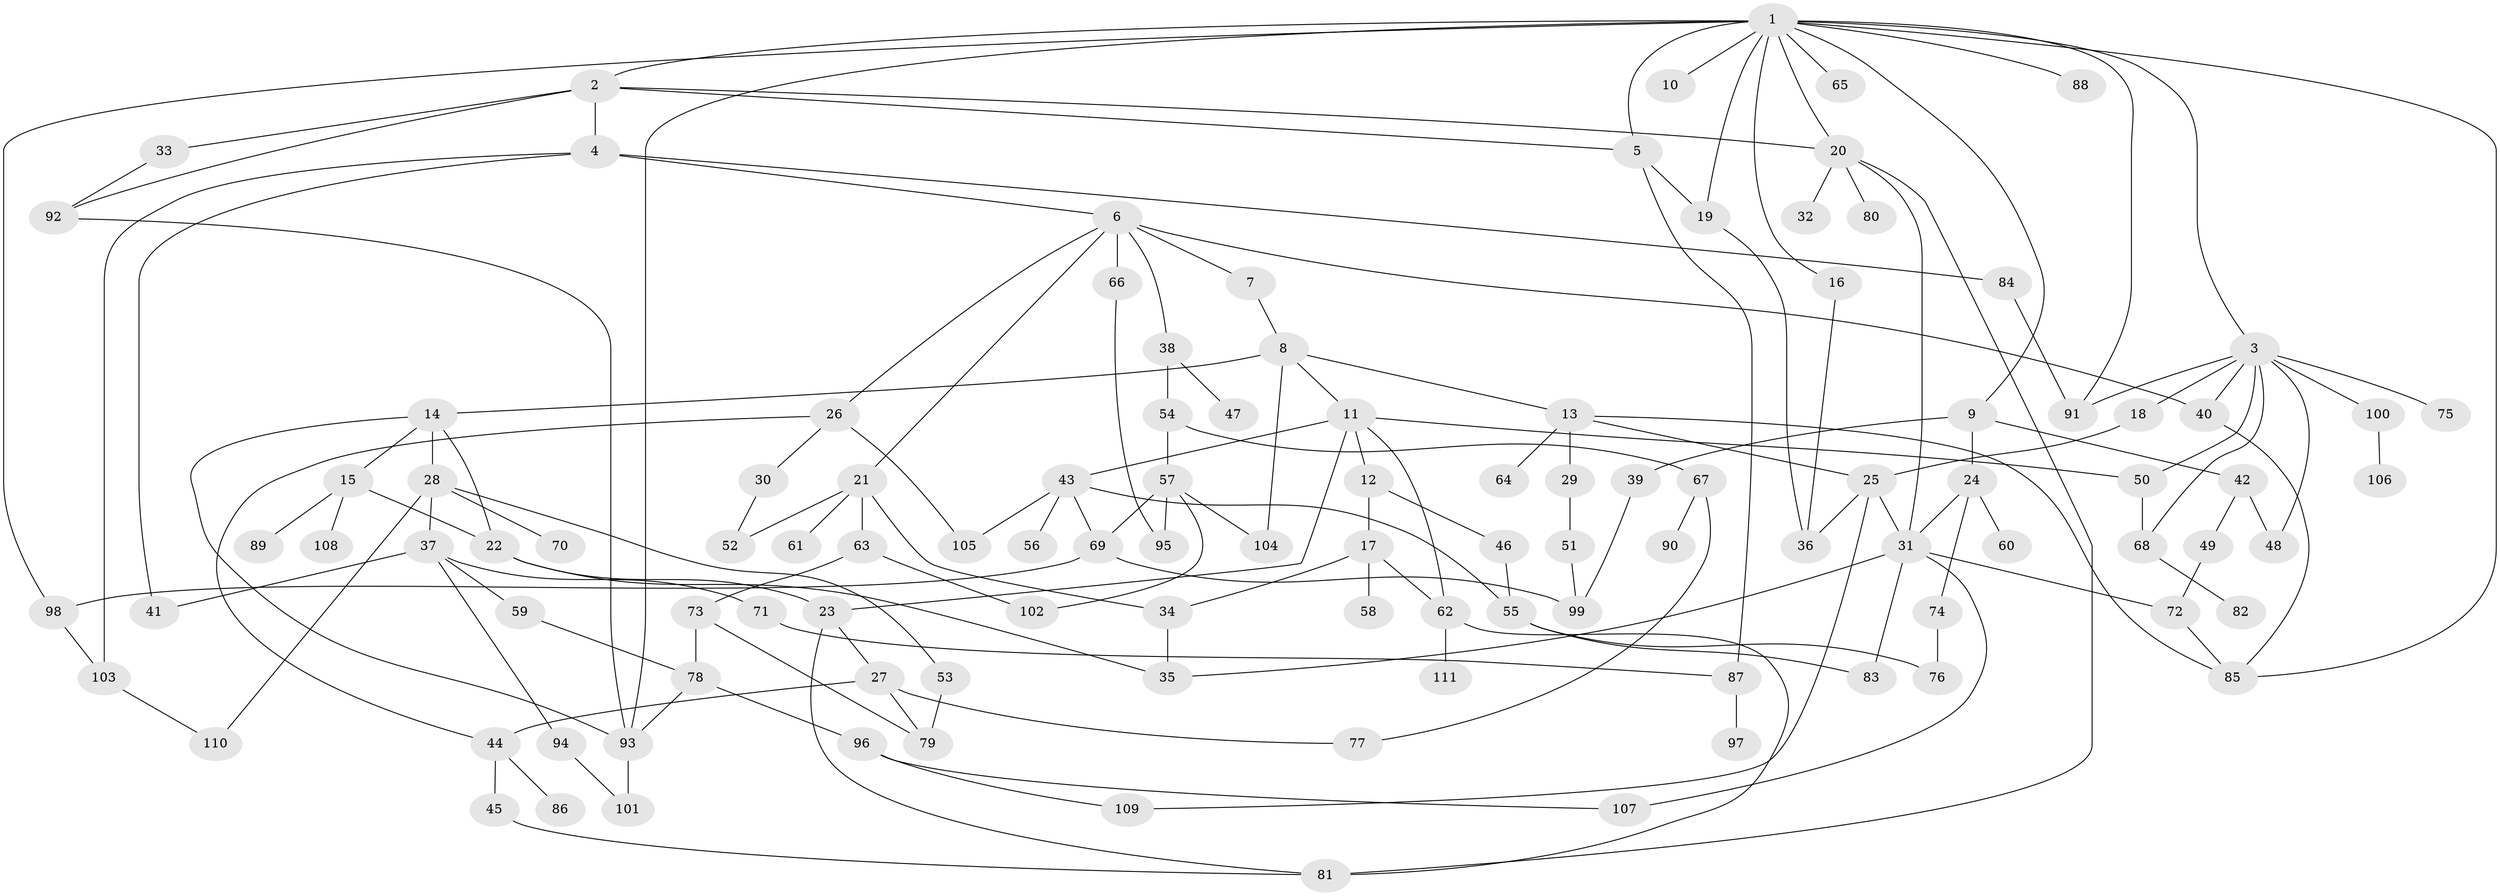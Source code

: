 // Generated by graph-tools (version 1.1) at 2025/00/03/09/25 03:00:58]
// undirected, 111 vertices, 165 edges
graph export_dot {
graph [start="1"]
  node [color=gray90,style=filled];
  1;
  2;
  3;
  4;
  5;
  6;
  7;
  8;
  9;
  10;
  11;
  12;
  13;
  14;
  15;
  16;
  17;
  18;
  19;
  20;
  21;
  22;
  23;
  24;
  25;
  26;
  27;
  28;
  29;
  30;
  31;
  32;
  33;
  34;
  35;
  36;
  37;
  38;
  39;
  40;
  41;
  42;
  43;
  44;
  45;
  46;
  47;
  48;
  49;
  50;
  51;
  52;
  53;
  54;
  55;
  56;
  57;
  58;
  59;
  60;
  61;
  62;
  63;
  64;
  65;
  66;
  67;
  68;
  69;
  70;
  71;
  72;
  73;
  74;
  75;
  76;
  77;
  78;
  79;
  80;
  81;
  82;
  83;
  84;
  85;
  86;
  87;
  88;
  89;
  90;
  91;
  92;
  93;
  94;
  95;
  96;
  97;
  98;
  99;
  100;
  101;
  102;
  103;
  104;
  105;
  106;
  107;
  108;
  109;
  110;
  111;
  1 -- 2;
  1 -- 3;
  1 -- 9;
  1 -- 10;
  1 -- 16;
  1 -- 19;
  1 -- 20;
  1 -- 65;
  1 -- 88;
  1 -- 93;
  1 -- 5;
  1 -- 85;
  1 -- 91;
  1 -- 98;
  2 -- 4;
  2 -- 5;
  2 -- 33;
  2 -- 92;
  2 -- 20;
  3 -- 18;
  3 -- 48;
  3 -- 68;
  3 -- 75;
  3 -- 91;
  3 -- 100;
  3 -- 50;
  3 -- 40;
  4 -- 6;
  4 -- 84;
  4 -- 103;
  4 -- 41;
  5 -- 87;
  5 -- 19;
  6 -- 7;
  6 -- 21;
  6 -- 26;
  6 -- 38;
  6 -- 40;
  6 -- 66;
  7 -- 8;
  8 -- 11;
  8 -- 13;
  8 -- 14;
  8 -- 104;
  9 -- 24;
  9 -- 39;
  9 -- 42;
  11 -- 12;
  11 -- 23;
  11 -- 43;
  11 -- 50;
  11 -- 62;
  12 -- 17;
  12 -- 46;
  13 -- 25;
  13 -- 29;
  13 -- 64;
  13 -- 85;
  14 -- 15;
  14 -- 28;
  14 -- 93;
  14 -- 22;
  15 -- 22;
  15 -- 89;
  15 -- 108;
  16 -- 36;
  17 -- 34;
  17 -- 58;
  17 -- 62;
  18 -- 25;
  19 -- 36;
  20 -- 31;
  20 -- 32;
  20 -- 80;
  20 -- 81;
  21 -- 52;
  21 -- 61;
  21 -- 63;
  21 -- 34;
  22 -- 23;
  22 -- 35;
  23 -- 27;
  23 -- 81;
  24 -- 60;
  24 -- 74;
  24 -- 31;
  25 -- 36;
  25 -- 109;
  25 -- 31;
  26 -- 30;
  26 -- 105;
  26 -- 44;
  27 -- 44;
  27 -- 77;
  27 -- 79;
  28 -- 37;
  28 -- 53;
  28 -- 70;
  28 -- 110;
  29 -- 51;
  30 -- 52;
  31 -- 35;
  31 -- 107;
  31 -- 83;
  31 -- 72;
  33 -- 92;
  34 -- 35;
  37 -- 41;
  37 -- 59;
  37 -- 71;
  37 -- 94;
  38 -- 47;
  38 -- 54;
  39 -- 99;
  40 -- 85;
  42 -- 49;
  42 -- 48;
  43 -- 56;
  43 -- 69;
  43 -- 105;
  43 -- 55;
  44 -- 45;
  44 -- 86;
  45 -- 81;
  46 -- 55;
  49 -- 72;
  50 -- 68;
  51 -- 99;
  53 -- 79;
  54 -- 57;
  54 -- 67;
  55 -- 83;
  55 -- 76;
  57 -- 69;
  57 -- 95;
  57 -- 102;
  57 -- 104;
  59 -- 78;
  62 -- 111;
  62 -- 81;
  63 -- 73;
  63 -- 102;
  66 -- 95;
  67 -- 90;
  67 -- 77;
  68 -- 82;
  69 -- 98;
  69 -- 99;
  71 -- 87;
  72 -- 85;
  73 -- 78;
  73 -- 79;
  74 -- 76;
  78 -- 96;
  78 -- 93;
  84 -- 91;
  87 -- 97;
  92 -- 93;
  93 -- 101;
  94 -- 101;
  96 -- 109;
  96 -- 107;
  98 -- 103;
  100 -- 106;
  103 -- 110;
}
